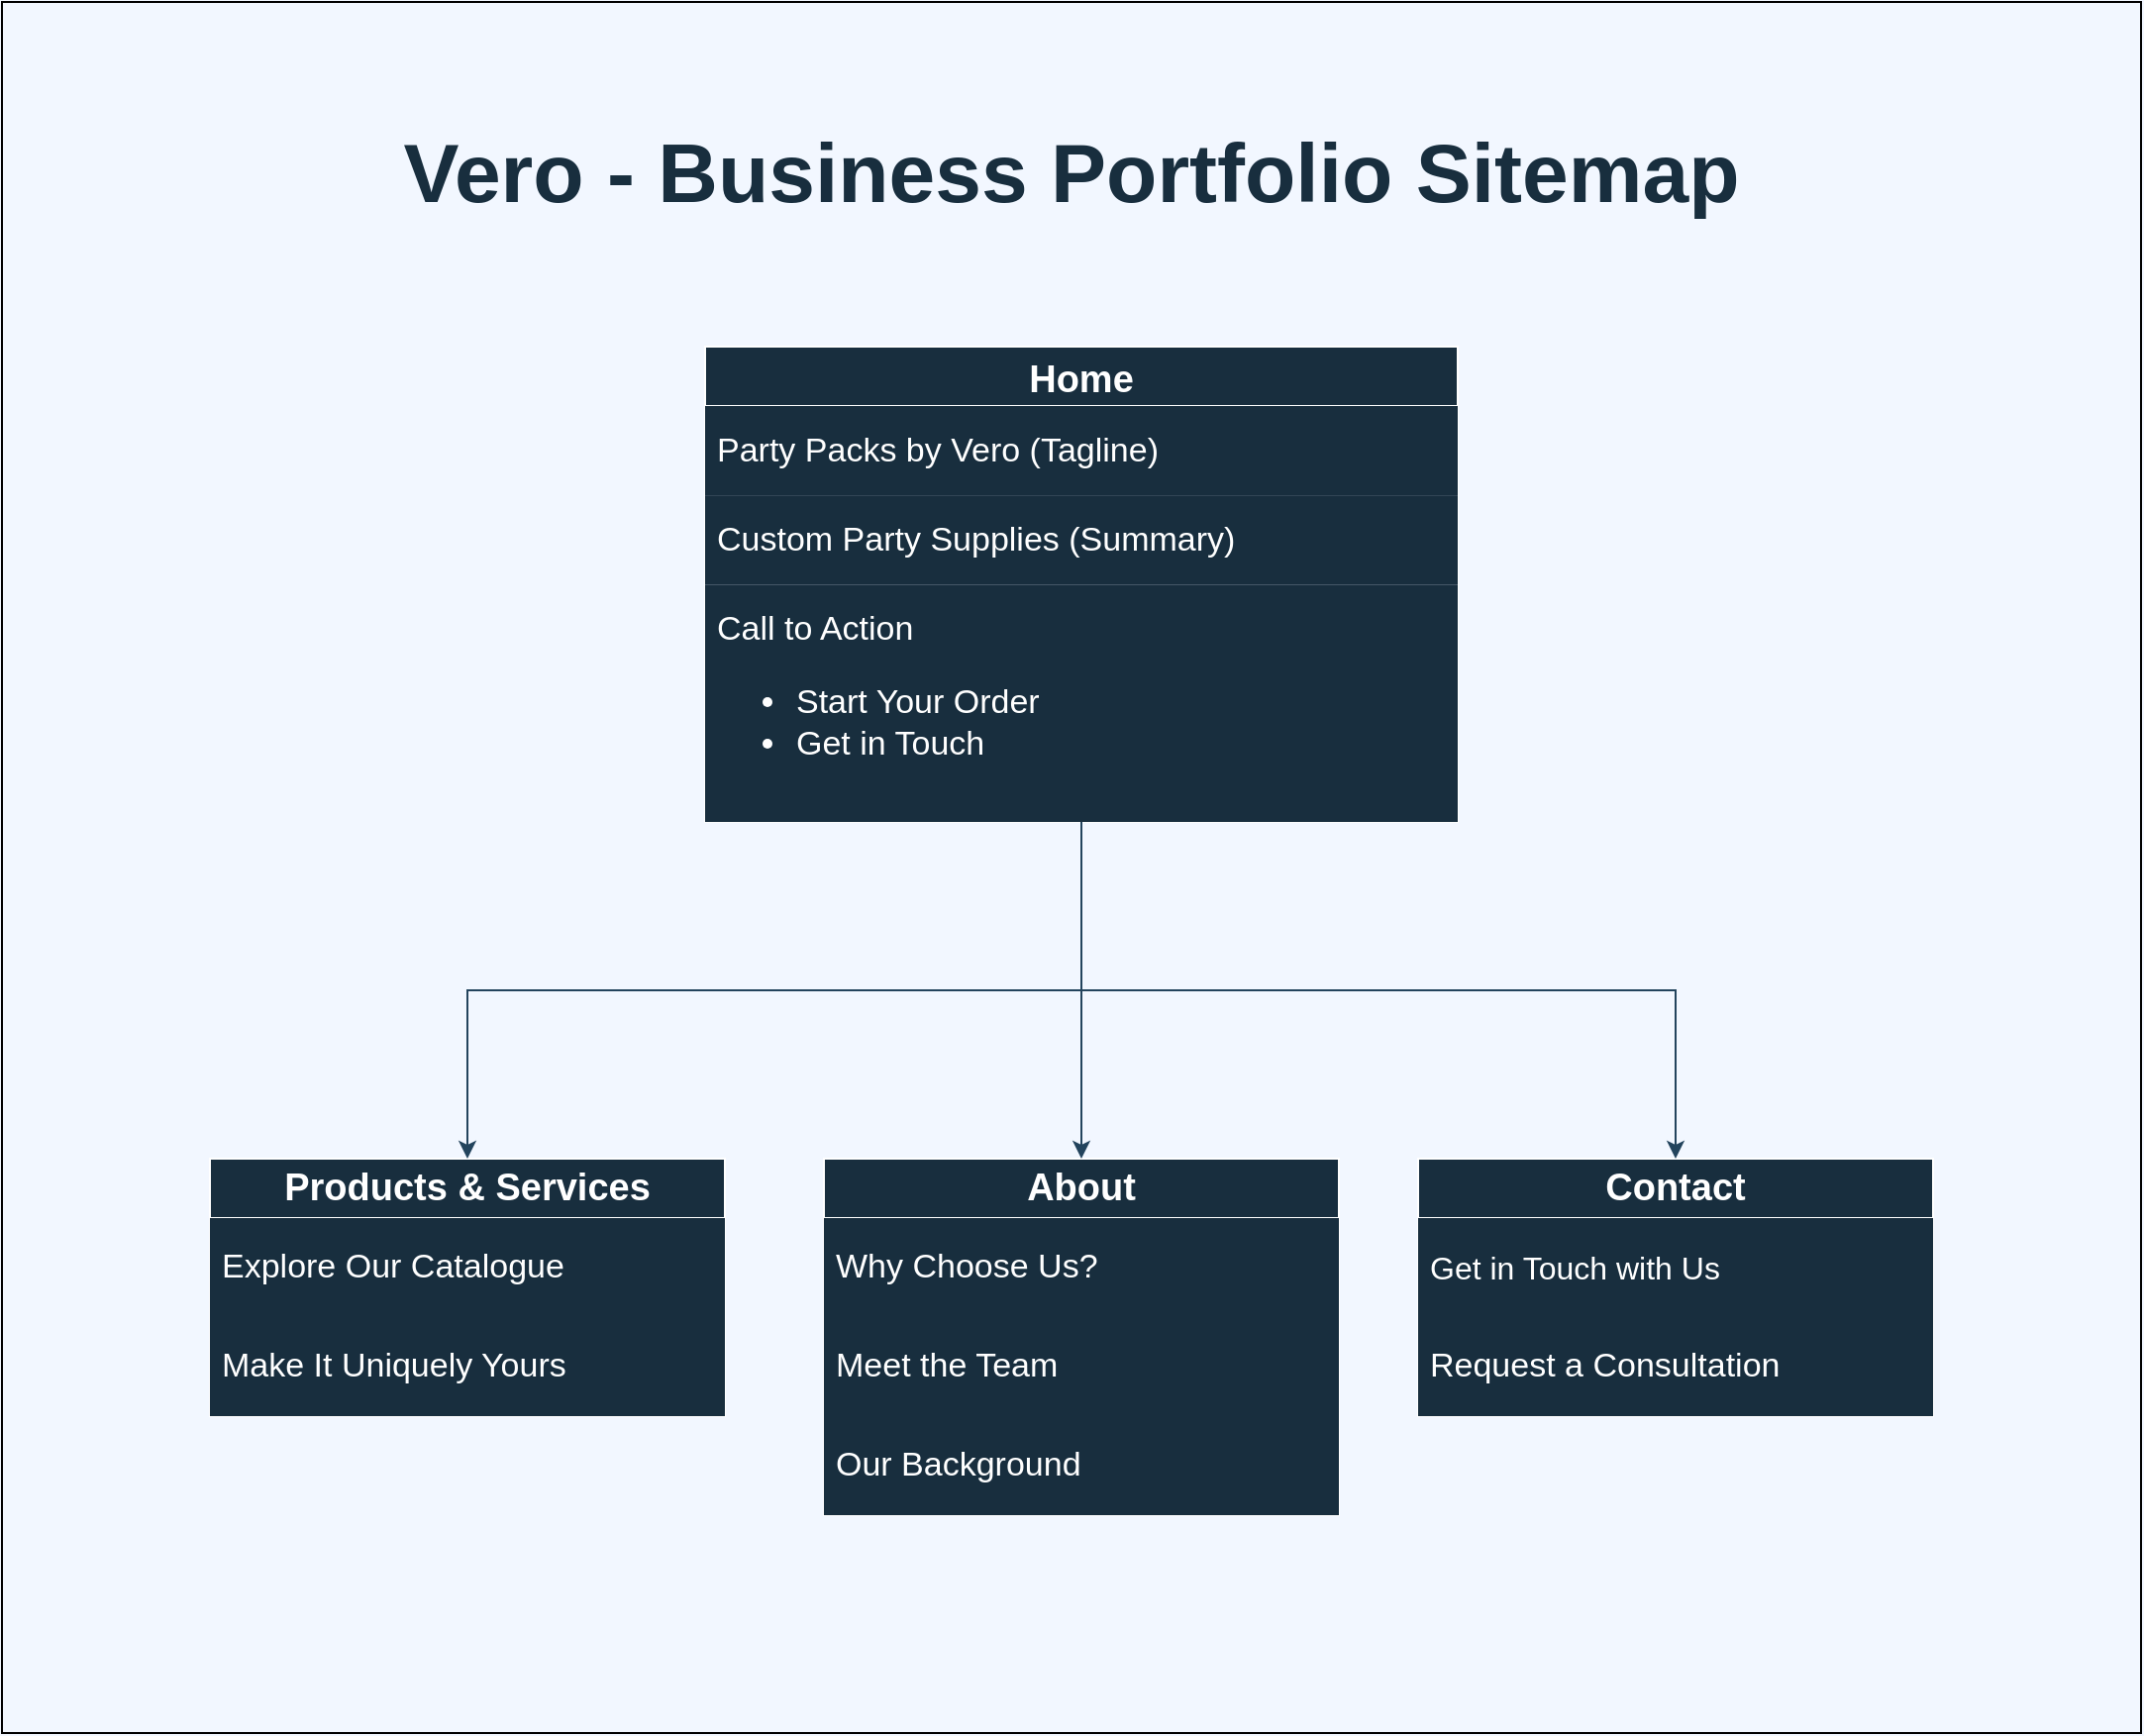 <mxfile version="24.8.3">
  <diagram name="Page-1" id="A0hWKiQMjQSMnbhwBFXc">
    <mxGraphModel dx="1798" dy="1083" grid="0" gridSize="10" guides="1" tooltips="1" connect="1" arrows="1" fold="1" page="1" pageScale="1" pageWidth="1080" pageHeight="1920" background="#F2F7FF" math="0" shadow="0">
      <root>
        <mxCell id="0" />
        <mxCell id="1" parent="0" />
        <mxCell id="Mp8aqnvUF6UjbI5vSYyS-7" value="" style="rounded=0;whiteSpace=wrap;html=1;fillColor=#F2F7FF;" vertex="1" parent="1">
          <mxGeometry width="1080" height="874" as="geometry" />
        </mxCell>
        <mxCell id="zaC_Tw9AJUwiArD0EuJi-2" value="&lt;h1 style=&quot;margin-top: 0px;&quot;&gt;&lt;span&gt;&lt;font color=&quot;#182e3e&quot; style=&quot;font-size: 42px;&quot;&gt;Vero - Business Portfolio Sitemap&lt;/font&gt;&lt;/span&gt;&lt;/h1&gt;" style="text;html=1;whiteSpace=wrap;overflow=hidden;rounded=0;labelBackgroundColor=none;fontColor=#FFFFFF;fillColor=none;strokeColor=none;strokeWidth=0;align=center;fontStyle=0;verticalAlign=middle;" parent="1" vertex="1">
          <mxGeometry x="180" y="40" width="720" height="110" as="geometry" />
        </mxCell>
        <mxCell id="buwQzTNoND2PUU72ZjTI-2" value="&lt;h1&gt;&lt;font style=&quot;font-size: 19px;&quot;&gt;Home&lt;/font&gt;&lt;/h1&gt;" style="swimlane;fontStyle=0;childLayout=stackLayout;horizontal=1;startSize=30;horizontalStack=0;resizeParent=1;resizeParentMax=0;resizeLast=0;collapsible=1;marginBottom=0;whiteSpace=wrap;html=1;verticalAlign=middle;rounded=0;labelBackgroundColor=none;fillColor=#182E3E;strokeColor=#FFFFFF;fontColor=#FFFFFF;" parent="1" vertex="1">
          <mxGeometry x="355" y="174" width="380" height="240.004" as="geometry">
            <mxRectangle x="600" y="501" width="60" height="30" as="alternateBounds" />
          </mxGeometry>
        </mxCell>
        <mxCell id="buwQzTNoND2PUU72ZjTI-8" value="&lt;font style=&quot;font-size: 17px;&quot;&gt;Party Packs by Vero (Tagline)&lt;/font&gt;" style="text;strokeColor=none;fillColor=#182E3E;align=left;verticalAlign=middle;spacingLeft=4;spacingRight=4;overflow=hidden;points=[[0,0.5],[1,0.5]];portConstraint=eastwest;rotatable=0;whiteSpace=wrap;html=1;rounded=0;labelBackgroundColor=none;fontColor=#FFFFFF;" parent="buwQzTNoND2PUU72ZjTI-2" vertex="1">
          <mxGeometry y="30" width="380" height="45.077" as="geometry" />
        </mxCell>
        <mxCell id="KEohHFkemr2BV6b1b7ei-12" value="&lt;font style=&quot;font-size: 17px;&quot;&gt;Custom Party Supplies (Summary)&lt;/font&gt;" style="text;strokeColor=none;fillColor=#182E3E;align=left;verticalAlign=middle;spacingLeft=4;spacingRight=4;overflow=hidden;points=[[0,0.5],[1,0.5]];portConstraint=eastwest;rotatable=0;whiteSpace=wrap;html=1;rounded=0;labelBackgroundColor=none;fontColor=#FFFFFF;" parent="buwQzTNoND2PUU72ZjTI-2" vertex="1">
          <mxGeometry y="75.077" width="380" height="45.077" as="geometry" />
        </mxCell>
        <mxCell id="KEohHFkemr2BV6b1b7ei-14" value="&lt;font style=&quot;font-size: 17px;&quot;&gt;Call to Action&lt;/font&gt;&lt;div style=&quot;font-size: 17px;&quot;&gt;&lt;ul style=&quot;&quot;&gt;&lt;li style=&quot;&quot;&gt;&lt;font style=&quot;font-size: 17px;&quot;&gt;Start Your Order&lt;br&gt;&lt;/font&gt;&lt;/li&gt;&lt;li style=&quot;&quot;&gt;&lt;font style=&quot;font-size: 17px;&quot;&gt;Get in Touch&lt;/font&gt;&lt;/li&gt;&lt;/ul&gt;&lt;/div&gt;" style="text;strokeColor=none;fillColor=#182E3E;align=left;verticalAlign=middle;spacingLeft=4;spacingRight=4;overflow=hidden;points=[[0,0.5],[1,0.5]];portConstraint=eastwest;rotatable=0;whiteSpace=wrap;html=1;rounded=0;labelBackgroundColor=none;fontColor=#FFFFFF;" parent="buwQzTNoND2PUU72ZjTI-2" vertex="1">
          <mxGeometry y="120.154" width="380" height="119.85" as="geometry" />
        </mxCell>
        <mxCell id="buwQzTNoND2PUU72ZjTI-9" value="&lt;font size=&quot;1&quot; style=&quot;&quot;&gt;&lt;b style=&quot;font-size: 19px;&quot;&gt;Products &amp;amp; Services&lt;/b&gt;&lt;/font&gt;" style="swimlane;fontStyle=0;childLayout=stackLayout;horizontal=1;startSize=30;horizontalStack=0;resizeParent=1;resizeParentMax=0;resizeLast=0;collapsible=1;marginBottom=0;whiteSpace=wrap;html=1;rounded=0;labelBackgroundColor=none;fillColor=#182E3E;strokeColor=#FFFFFF;fontColor=#FFFFFF;" parent="1" vertex="1">
          <mxGeometry x="105" y="584" width="260" height="130" as="geometry" />
        </mxCell>
        <mxCell id="buwQzTNoND2PUU72ZjTI-10" value="&lt;font style=&quot;font-size: 17px;&quot;&gt;Explore Our Catalogue&lt;/font&gt;" style="text;strokeColor=none;fillColor=#182E3E;align=left;verticalAlign=middle;spacingLeft=4;spacingRight=4;overflow=hidden;points=[[0,0.5],[1,0.5]];portConstraint=eastwest;rotatable=0;whiteSpace=wrap;html=1;rounded=0;labelBackgroundColor=none;fontColor=#FFFFFF;" parent="buwQzTNoND2PUU72ZjTI-9" vertex="1">
          <mxGeometry y="30" width="260" height="50" as="geometry" />
        </mxCell>
        <mxCell id="KEohHFkemr2BV6b1b7ei-11" value="&lt;font style=&quot;font-size: 17px;&quot;&gt;Make It Uniquely Yours&lt;/font&gt;" style="text;strokeColor=none;fillColor=#182E3E;align=left;verticalAlign=middle;spacingLeft=4;spacingRight=4;overflow=hidden;points=[[0,0.5],[1,0.5]];portConstraint=eastwest;rotatable=0;whiteSpace=wrap;html=1;rounded=0;labelBackgroundColor=none;fontColor=#FFFFFF;" parent="buwQzTNoND2PUU72ZjTI-9" vertex="1">
          <mxGeometry y="80" width="260" height="50" as="geometry" />
        </mxCell>
        <mxCell id="buwQzTNoND2PUU72ZjTI-15" value="&lt;font size=&quot;1&quot; style=&quot;&quot;&gt;&lt;b style=&quot;font-size: 19px;&quot;&gt;About&lt;/b&gt;&lt;/font&gt;" style="swimlane;fontStyle=0;childLayout=stackLayout;horizontal=1;startSize=30;horizontalStack=0;resizeParent=1;resizeParentMax=0;resizeLast=0;collapsible=1;marginBottom=0;whiteSpace=wrap;html=1;rounded=0;labelBackgroundColor=none;fillColor=#182E3E;strokeColor=#FFFFFF;fontColor=#FFFFFF;" parent="1" vertex="1">
          <mxGeometry x="415" y="584" width="260" height="180" as="geometry" />
        </mxCell>
        <mxCell id="buwQzTNoND2PUU72ZjTI-16" value="&lt;font style=&quot;font-size: 17px;&quot;&gt;Why Choose Us?&lt;/font&gt;" style="text;strokeColor=none;fillColor=#182E3E;align=left;verticalAlign=middle;spacingLeft=4;spacingRight=4;overflow=hidden;points=[[0,0.5],[1,0.5]];portConstraint=eastwest;rotatable=0;whiteSpace=wrap;html=1;rounded=0;labelBackgroundColor=none;fontColor=#FFFFFF;" parent="buwQzTNoND2PUU72ZjTI-15" vertex="1">
          <mxGeometry y="30" width="260" height="50" as="geometry" />
        </mxCell>
        <mxCell id="KEohHFkemr2BV6b1b7ei-9" value="&lt;font style=&quot;font-size: 17px;&quot;&gt;Meet the Team&lt;/font&gt;" style="text;strokeColor=none;fillColor=#182E3E;align=left;verticalAlign=middle;spacingLeft=4;spacingRight=4;overflow=hidden;points=[[0,0.5],[1,0.5]];portConstraint=eastwest;rotatable=0;whiteSpace=wrap;html=1;rounded=0;labelBackgroundColor=none;fontColor=#FFFFFF;" parent="buwQzTNoND2PUU72ZjTI-15" vertex="1">
          <mxGeometry y="80" width="260" height="50" as="geometry" />
        </mxCell>
        <mxCell id="KEohHFkemr2BV6b1b7ei-10" value="&lt;font style=&quot;font-size: 17px;&quot;&gt;Our Background&lt;/font&gt;" style="text;strokeColor=none;fillColor=#182E3E;align=left;verticalAlign=middle;spacingLeft=4;spacingRight=4;overflow=hidden;points=[[0,0.5],[1,0.5]];portConstraint=eastwest;rotatable=0;whiteSpace=wrap;html=1;rounded=0;labelBackgroundColor=none;fontColor=#FFFFFF;" parent="buwQzTNoND2PUU72ZjTI-15" vertex="1">
          <mxGeometry y="130" width="260" height="50" as="geometry" />
        </mxCell>
        <mxCell id="buwQzTNoND2PUU72ZjTI-21" value="&lt;font size=&quot;1&quot; style=&quot;&quot;&gt;&lt;b style=&quot;font-size: 19px;&quot;&gt;Contact&lt;/b&gt;&lt;/font&gt;" style="swimlane;fontStyle=0;childLayout=stackLayout;horizontal=1;startSize=30;horizontalStack=0;resizeParent=1;resizeParentMax=0;resizeLast=0;collapsible=1;marginBottom=0;whiteSpace=wrap;html=1;rounded=0;labelBackgroundColor=none;fillColor=#182E3E;strokeColor=#FFFFFF;fontColor=#FFFFFF;" parent="1" vertex="1">
          <mxGeometry x="715" y="584" width="260" height="130" as="geometry" />
        </mxCell>
        <mxCell id="buwQzTNoND2PUU72ZjTI-22" value="&lt;font style=&quot;font-size: 16px;&quot;&gt;Get in Touch with Us&lt;/font&gt;" style="text;strokeColor=none;fillColor=#182E3E;align=left;verticalAlign=middle;spacingLeft=4;spacingRight=4;overflow=hidden;points=[[0,0.5],[1,0.5]];portConstraint=eastwest;rotatable=0;whiteSpace=wrap;html=1;rounded=0;labelBackgroundColor=none;fontColor=#FFFFFF;" parent="buwQzTNoND2PUU72ZjTI-21" vertex="1">
          <mxGeometry y="30" width="260" height="50" as="geometry" />
        </mxCell>
        <mxCell id="KEohHFkemr2BV6b1b7ei-8" value="&lt;font style=&quot;font-size: 17px;&quot;&gt;Request a Consultation&lt;/font&gt;" style="text;strokeColor=none;fillColor=#182E3E;align=left;verticalAlign=middle;spacingLeft=4;spacingRight=4;overflow=hidden;points=[[0,0.5],[1,0.5]];portConstraint=eastwest;rotatable=0;whiteSpace=wrap;html=1;rounded=0;labelBackgroundColor=none;fontColor=#FFFFFF;" parent="buwQzTNoND2PUU72ZjTI-21" vertex="1">
          <mxGeometry y="80" width="260" height="50" as="geometry" />
        </mxCell>
        <mxCell id="buwQzTNoND2PUU72ZjTI-20" style="edgeStyle=orthogonalEdgeStyle;orthogonalLoop=1;jettySize=auto;html=1;entryX=0.5;entryY=0;entryDx=0;entryDy=0;rounded=0;labelBackgroundColor=none;strokeColor=#23445D;fontColor=default;" parent="1" source="buwQzTNoND2PUU72ZjTI-2" target="buwQzTNoND2PUU72ZjTI-9" edge="1">
          <mxGeometry relative="1" as="geometry">
            <mxPoint x="425.902" y="519.59" as="targetPoint" />
          </mxGeometry>
        </mxCell>
        <mxCell id="buwQzTNoND2PUU72ZjTI-18" style="edgeStyle=orthogonalEdgeStyle;orthogonalLoop=1;jettySize=auto;html=1;rounded=0;labelBackgroundColor=none;strokeColor=#23445D;fontColor=default;" parent="1" source="buwQzTNoND2PUU72ZjTI-2" target="buwQzTNoND2PUU72ZjTI-15" edge="1">
          <mxGeometry relative="1" as="geometry" />
        </mxCell>
        <mxCell id="buwQzTNoND2PUU72ZjTI-23" style="edgeStyle=orthogonalEdgeStyle;orthogonalLoop=1;jettySize=auto;html=1;entryX=0.5;entryY=0;entryDx=0;entryDy=0;rounded=0;labelBackgroundColor=none;strokeColor=#23445D;fontColor=default;" parent="1" source="buwQzTNoND2PUU72ZjTI-2" target="buwQzTNoND2PUU72ZjTI-21" edge="1">
          <mxGeometry relative="1" as="geometry" />
        </mxCell>
      </root>
    </mxGraphModel>
  </diagram>
</mxfile>
